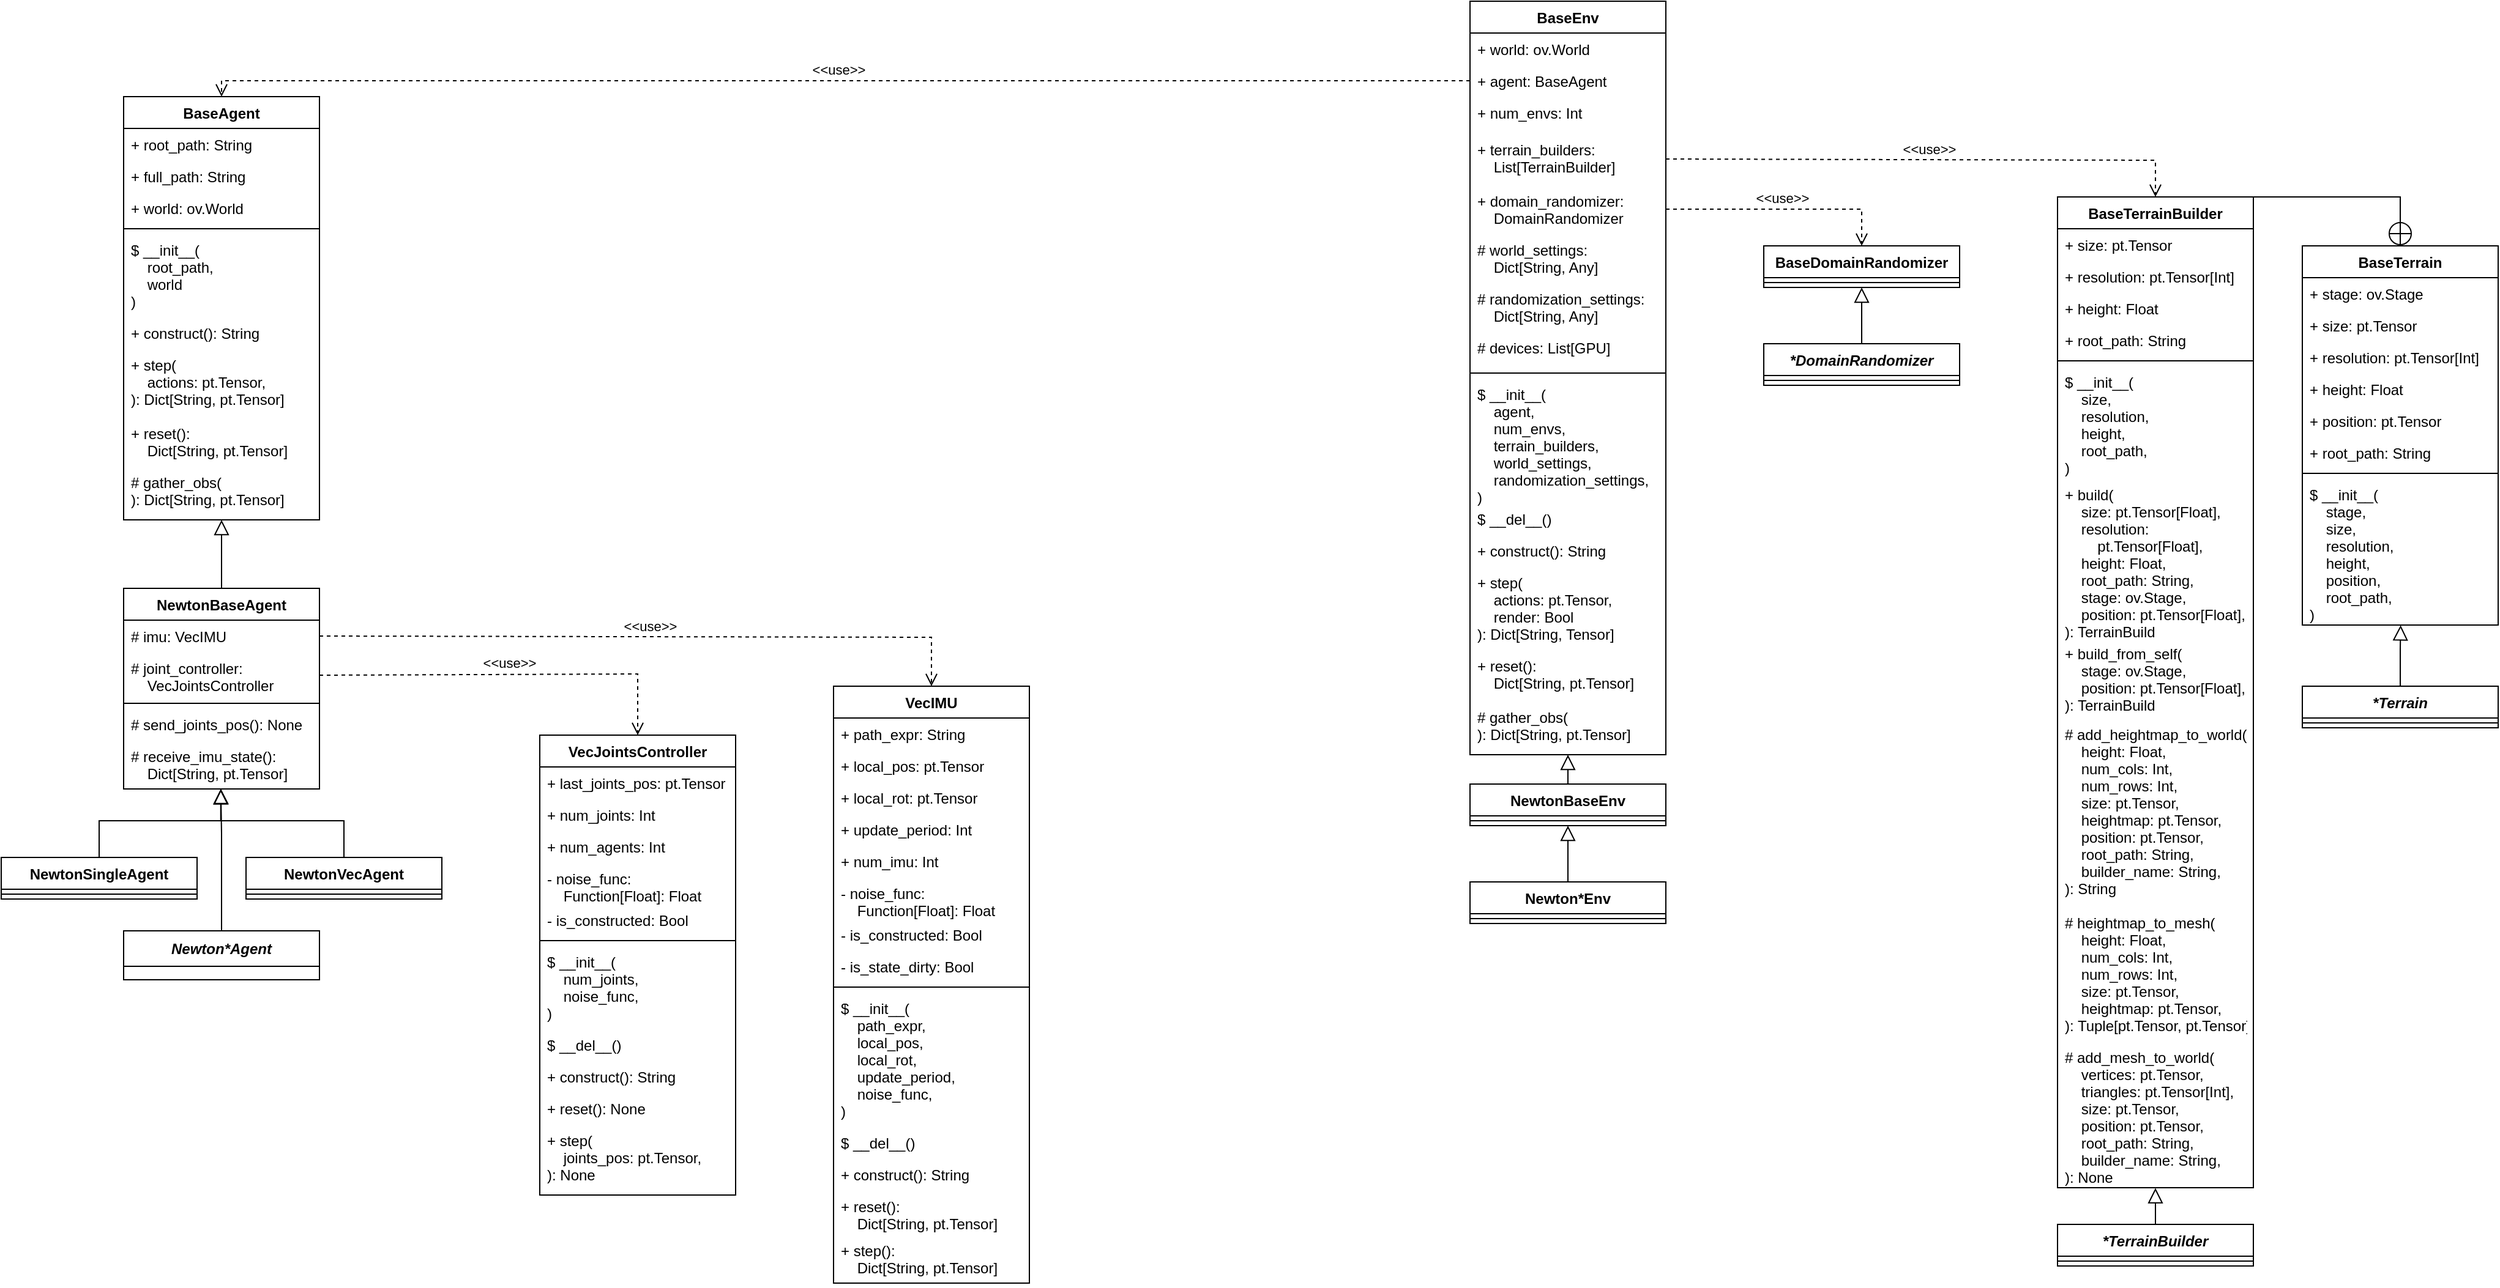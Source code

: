 <mxfile version="24.8.4">
  <diagram id="C5RBs43oDa-KdzZeNtuy" name="Page-1">
    <mxGraphModel dx="2200" dy="2326" grid="1" gridSize="10" guides="1" tooltips="1" connect="1" arrows="1" fold="1" page="1" pageScale="1" pageWidth="827" pageHeight="1169" math="0" shadow="0">
      <root>
        <mxCell id="WIyWlLk6GJQsqaUBKTNV-0" />
        <mxCell id="WIyWlLk6GJQsqaUBKTNV-1" parent="WIyWlLk6GJQsqaUBKTNV-0" />
        <mxCell id="zkfFHV4jXpPFQw0GAbJ--0" value="BaseAgent" style="swimlane;fontStyle=1;align=center;verticalAlign=top;childLayout=stackLayout;horizontal=1;startSize=26;horizontalStack=0;resizeParent=1;resizeLast=0;collapsible=1;marginBottom=0;rounded=0;shadow=0;strokeWidth=1;" parent="WIyWlLk6GJQsqaUBKTNV-1" vertex="1">
          <mxGeometry x="220" y="38" width="160" height="346" as="geometry">
            <mxRectangle x="230" y="140" width="160" height="26" as="alternateBounds" />
          </mxGeometry>
        </mxCell>
        <mxCell id="zkfFHV4jXpPFQw0GAbJ--1" value="+ root_path: String" style="text;align=left;verticalAlign=top;spacingLeft=4;spacingRight=4;overflow=hidden;rotatable=0;points=[[0,0.5],[1,0.5]];portConstraint=eastwest;" parent="zkfFHV4jXpPFQw0GAbJ--0" vertex="1">
          <mxGeometry y="26" width="160" height="26" as="geometry" />
        </mxCell>
        <mxCell id="zkfFHV4jXpPFQw0GAbJ--2" value="+ full_path: String" style="text;align=left;verticalAlign=top;spacingLeft=4;spacingRight=4;overflow=hidden;rotatable=0;points=[[0,0.5],[1,0.5]];portConstraint=eastwest;rounded=0;shadow=0;html=0;" parent="zkfFHV4jXpPFQw0GAbJ--0" vertex="1">
          <mxGeometry y="52" width="160" height="26" as="geometry" />
        </mxCell>
        <mxCell id="zkfFHV4jXpPFQw0GAbJ--3" value="+ world: ov.World" style="text;align=left;verticalAlign=top;spacingLeft=4;spacingRight=4;overflow=hidden;rotatable=0;points=[[0,0.5],[1,0.5]];portConstraint=eastwest;rounded=0;shadow=0;html=0;" parent="zkfFHV4jXpPFQw0GAbJ--0" vertex="1">
          <mxGeometry y="78" width="160" height="26" as="geometry" />
        </mxCell>
        <mxCell id="zkfFHV4jXpPFQw0GAbJ--4" value="" style="line;html=1;strokeWidth=1;align=left;verticalAlign=middle;spacingTop=-1;spacingLeft=3;spacingRight=3;rotatable=0;labelPosition=right;points=[];portConstraint=eastwest;" parent="zkfFHV4jXpPFQw0GAbJ--0" vertex="1">
          <mxGeometry y="104" width="160" height="8" as="geometry" />
        </mxCell>
        <mxCell id="zkfFHV4jXpPFQw0GAbJ--5" value="$ __init__(&#xa;    root_path, &#xa;    world&#xa;)" style="text;align=left;verticalAlign=top;spacingLeft=4;spacingRight=4;overflow=hidden;rotatable=0;points=[[0,0.5],[1,0.5]];portConstraint=eastwest;" parent="zkfFHV4jXpPFQw0GAbJ--0" vertex="1">
          <mxGeometry y="112" width="160" height="68" as="geometry" />
        </mxCell>
        <mxCell id="WYmgZ2lt331Zo_KYKc5n-0" value="+ construct(): String" style="text;align=left;verticalAlign=top;spacingLeft=4;spacingRight=4;overflow=hidden;rotatable=0;points=[[0,0.5],[1,0.5]];portConstraint=eastwest;" parent="zkfFHV4jXpPFQw0GAbJ--0" vertex="1">
          <mxGeometry y="180" width="160" height="26" as="geometry" />
        </mxCell>
        <mxCell id="WYmgZ2lt331Zo_KYKc5n-36" value="+ step(&#xa;    actions: pt.Tensor,&#xa;): Dict[String, pt.Tensor]" style="text;align=left;verticalAlign=top;spacingLeft=4;spacingRight=4;overflow=hidden;rotatable=0;points=[[0,0.5],[1,0.5]];portConstraint=eastwest;" parent="zkfFHV4jXpPFQw0GAbJ--0" vertex="1">
          <mxGeometry y="206" width="160" height="56" as="geometry" />
        </mxCell>
        <mxCell id="WYmgZ2lt331Zo_KYKc5n-35" value="+ reset(): &#xa;    Dict[String, pt.Tensor]" style="text;align=left;verticalAlign=top;spacingLeft=4;spacingRight=4;overflow=hidden;rotatable=0;points=[[0,0.5],[1,0.5]];portConstraint=eastwest;" parent="zkfFHV4jXpPFQw0GAbJ--0" vertex="1">
          <mxGeometry y="262" width="160" height="40" as="geometry" />
        </mxCell>
        <mxCell id="C2V4Gt5A_Fa9hkwZDNJC-0" value="# gather_obs(&#xa;): Dict[String, pt.Tensor]" style="text;align=left;verticalAlign=top;spacingLeft=4;spacingRight=4;overflow=hidden;rotatable=0;points=[[0,0.5],[1,0.5]];portConstraint=eastwest;" vertex="1" parent="zkfFHV4jXpPFQw0GAbJ--0">
          <mxGeometry y="302" width="160" height="44" as="geometry" />
        </mxCell>
        <mxCell id="zkfFHV4jXpPFQw0GAbJ--6" value="NewtonBaseAgent" style="swimlane;fontStyle=1;align=center;verticalAlign=top;childLayout=stackLayout;horizontal=1;startSize=26;horizontalStack=0;resizeParent=1;resizeLast=0;collapsible=1;marginBottom=0;rounded=0;shadow=0;strokeWidth=1;" parent="WIyWlLk6GJQsqaUBKTNV-1" vertex="1">
          <mxGeometry x="220" y="440" width="160" height="164" as="geometry">
            <mxRectangle x="130" y="380" width="160" height="26" as="alternateBounds" />
          </mxGeometry>
        </mxCell>
        <mxCell id="C2V4Gt5A_Fa9hkwZDNJC-16" value="# imu: VecIMU" style="text;align=left;verticalAlign=top;spacingLeft=4;spacingRight=4;overflow=hidden;rotatable=0;points=[[0,0.5],[1,0.5]];portConstraint=eastwest;" vertex="1" parent="zkfFHV4jXpPFQw0GAbJ--6">
          <mxGeometry y="26" width="160" height="26" as="geometry" />
        </mxCell>
        <mxCell id="C2V4Gt5A_Fa9hkwZDNJC-17" value="# joint_controller: &#xa;    VecJointsController" style="text;align=left;verticalAlign=top;spacingLeft=4;spacingRight=4;overflow=hidden;rotatable=0;points=[[0,0.5],[1,0.5]];portConstraint=eastwest;" vertex="1" parent="zkfFHV4jXpPFQw0GAbJ--6">
          <mxGeometry y="52" width="160" height="38" as="geometry" />
        </mxCell>
        <mxCell id="zkfFHV4jXpPFQw0GAbJ--9" value="" style="line;html=1;strokeWidth=1;align=left;verticalAlign=middle;spacingTop=-1;spacingLeft=3;spacingRight=3;rotatable=0;labelPosition=right;points=[];portConstraint=eastwest;" parent="zkfFHV4jXpPFQw0GAbJ--6" vertex="1">
          <mxGeometry y="90" width="160" height="8" as="geometry" />
        </mxCell>
        <mxCell id="C2V4Gt5A_Fa9hkwZDNJC-2" value="# send_joints_pos(): None" style="text;align=left;verticalAlign=top;spacingLeft=4;spacingRight=4;overflow=hidden;rotatable=0;points=[[0,0.5],[1,0.5]];portConstraint=eastwest;" vertex="1" parent="zkfFHV4jXpPFQw0GAbJ--6">
          <mxGeometry y="98" width="160" height="26" as="geometry" />
        </mxCell>
        <mxCell id="C2V4Gt5A_Fa9hkwZDNJC-3" value="# receive_imu_state(): &#xa;    Dict[String, pt.Tensor]" style="text;align=left;verticalAlign=top;spacingLeft=4;spacingRight=4;overflow=hidden;rotatable=0;points=[[0,0.5],[1,0.5]];portConstraint=eastwest;" vertex="1" parent="zkfFHV4jXpPFQw0GAbJ--6">
          <mxGeometry y="124" width="160" height="40" as="geometry" />
        </mxCell>
        <mxCell id="zkfFHV4jXpPFQw0GAbJ--12" value="" style="endArrow=block;endSize=10;endFill=0;shadow=0;strokeWidth=1;rounded=0;curved=0;edgeStyle=elbowEdgeStyle;elbow=vertical;" parent="WIyWlLk6GJQsqaUBKTNV-1" source="zkfFHV4jXpPFQw0GAbJ--6" target="zkfFHV4jXpPFQw0GAbJ--0" edge="1">
          <mxGeometry width="160" relative="1" as="geometry">
            <mxPoint x="200" y="203" as="sourcePoint" />
            <mxPoint x="200" y="203" as="targetPoint" />
          </mxGeometry>
        </mxCell>
        <mxCell id="zkfFHV4jXpPFQw0GAbJ--13" value="NewtonVecAgent" style="swimlane;fontStyle=1;align=center;verticalAlign=top;childLayout=stackLayout;horizontal=1;startSize=26;horizontalStack=0;resizeParent=1;resizeLast=0;collapsible=1;marginBottom=0;rounded=0;shadow=0;strokeWidth=1;" parent="WIyWlLk6GJQsqaUBKTNV-1" vertex="1">
          <mxGeometry x="320" y="660" width="160" height="34" as="geometry">
            <mxRectangle x="340" y="380" width="170" height="26" as="alternateBounds" />
          </mxGeometry>
        </mxCell>
        <mxCell id="zkfFHV4jXpPFQw0GAbJ--15" value="" style="line;html=1;strokeWidth=1;align=left;verticalAlign=middle;spacingTop=-1;spacingLeft=3;spacingRight=3;rotatable=0;labelPosition=right;points=[];portConstraint=eastwest;" parent="zkfFHV4jXpPFQw0GAbJ--13" vertex="1">
          <mxGeometry y="26" width="160" height="8" as="geometry" />
        </mxCell>
        <mxCell id="zkfFHV4jXpPFQw0GAbJ--16" value="" style="endArrow=block;endSize=10;endFill=0;shadow=0;strokeWidth=1;rounded=0;curved=0;edgeStyle=elbowEdgeStyle;elbow=vertical;entryX=0.497;entryY=0.995;entryDx=0;entryDy=0;entryPerimeter=0;exitX=0.5;exitY=0;exitDx=0;exitDy=0;" parent="WIyWlLk6GJQsqaUBKTNV-1" source="zkfFHV4jXpPFQw0GAbJ--13" target="C2V4Gt5A_Fa9hkwZDNJC-3" edge="1">
          <mxGeometry width="160" relative="1" as="geometry">
            <mxPoint x="210" y="373" as="sourcePoint" />
            <mxPoint x="290" y="550" as="targetPoint" />
            <Array as="points">
              <mxPoint x="350" y="630" />
            </Array>
          </mxGeometry>
        </mxCell>
        <mxCell id="WYmgZ2lt331Zo_KYKc5n-1" value="VecIMU" style="swimlane;fontStyle=1;align=center;verticalAlign=top;childLayout=stackLayout;horizontal=1;startSize=26;horizontalStack=0;resizeParent=1;resizeLast=0;collapsible=1;marginBottom=0;rounded=0;shadow=0;strokeWidth=1;" parent="WIyWlLk6GJQsqaUBKTNV-1" vertex="1">
          <mxGeometry x="800" y="520" width="160" height="488" as="geometry">
            <mxRectangle x="230" y="140" width="160" height="26" as="alternateBounds" />
          </mxGeometry>
        </mxCell>
        <mxCell id="WYmgZ2lt331Zo_KYKc5n-2" value="+ path_expr: String" style="text;align=left;verticalAlign=top;spacingLeft=4;spacingRight=4;overflow=hidden;rotatable=0;points=[[0,0.5],[1,0.5]];portConstraint=eastwest;" parent="WYmgZ2lt331Zo_KYKc5n-1" vertex="1">
          <mxGeometry y="26" width="160" height="26" as="geometry" />
        </mxCell>
        <mxCell id="WYmgZ2lt331Zo_KYKc5n-3" value="+ local_pos: pt.Tensor" style="text;align=left;verticalAlign=top;spacingLeft=4;spacingRight=4;overflow=hidden;rotatable=0;points=[[0,0.5],[1,0.5]];portConstraint=eastwest;rounded=0;shadow=0;html=0;" parent="WYmgZ2lt331Zo_KYKc5n-1" vertex="1">
          <mxGeometry y="52" width="160" height="26" as="geometry" />
        </mxCell>
        <mxCell id="WYmgZ2lt331Zo_KYKc5n-4" value="+ local_rot: pt.Tensor" style="text;align=left;verticalAlign=top;spacingLeft=4;spacingRight=4;overflow=hidden;rotatable=0;points=[[0,0.5],[1,0.5]];portConstraint=eastwest;rounded=0;shadow=0;html=0;" parent="WYmgZ2lt331Zo_KYKc5n-1" vertex="1">
          <mxGeometry y="78" width="160" height="26" as="geometry" />
        </mxCell>
        <mxCell id="WYmgZ2lt331Zo_KYKc5n-8" value="+ update_period: Int" style="text;align=left;verticalAlign=top;spacingLeft=4;spacingRight=4;overflow=hidden;rotatable=0;points=[[0,0.5],[1,0.5]];portConstraint=eastwest;rounded=0;shadow=0;html=0;" parent="WYmgZ2lt331Zo_KYKc5n-1" vertex="1">
          <mxGeometry y="104" width="160" height="26" as="geometry" />
        </mxCell>
        <mxCell id="WYmgZ2lt331Zo_KYKc5n-28" value="+ num_imu: Int" style="text;align=left;verticalAlign=top;spacingLeft=4;spacingRight=4;overflow=hidden;rotatable=0;points=[[0,0.5],[1,0.5]];portConstraint=eastwest;rounded=0;shadow=0;html=0;" parent="WYmgZ2lt331Zo_KYKc5n-1" vertex="1">
          <mxGeometry y="130" width="160" height="26" as="geometry" />
        </mxCell>
        <mxCell id="C2V4Gt5A_Fa9hkwZDNJC-56" value="- noise_func: &#xa;    Function[Float]: Float" style="text;align=left;verticalAlign=top;spacingLeft=4;spacingRight=4;overflow=hidden;rotatable=0;points=[[0,0.5],[1,0.5]];portConstraint=eastwest;rounded=0;shadow=0;html=0;" vertex="1" parent="WYmgZ2lt331Zo_KYKc5n-1">
          <mxGeometry y="156" width="160" height="34" as="geometry" />
        </mxCell>
        <mxCell id="WYmgZ2lt331Zo_KYKc5n-9" value="- is_constructed: Bool" style="text;align=left;verticalAlign=top;spacingLeft=4;spacingRight=4;overflow=hidden;rotatable=0;points=[[0,0.5],[1,0.5]];portConstraint=eastwest;rounded=0;shadow=0;html=0;" parent="WYmgZ2lt331Zo_KYKc5n-1" vertex="1">
          <mxGeometry y="190" width="160" height="26" as="geometry" />
        </mxCell>
        <mxCell id="C2V4Gt5A_Fa9hkwZDNJC-7" value="- is_state_dirty: Bool" style="text;align=left;verticalAlign=top;spacingLeft=4;spacingRight=4;overflow=hidden;rotatable=0;points=[[0,0.5],[1,0.5]];portConstraint=eastwest;rounded=0;shadow=0;html=0;" vertex="1" parent="WYmgZ2lt331Zo_KYKc5n-1">
          <mxGeometry y="216" width="160" height="26" as="geometry" />
        </mxCell>
        <mxCell id="WYmgZ2lt331Zo_KYKc5n-5" value="" style="line;html=1;strokeWidth=1;align=left;verticalAlign=middle;spacingTop=-1;spacingLeft=3;spacingRight=3;rotatable=0;labelPosition=right;points=[];portConstraint=eastwest;" parent="WYmgZ2lt331Zo_KYKc5n-1" vertex="1">
          <mxGeometry y="242" width="160" height="8" as="geometry" />
        </mxCell>
        <mxCell id="WYmgZ2lt331Zo_KYKc5n-6" value="$ __init__(&#xa;    path_expr, &#xa;    local_pos, &#xa;    local_rot,&#xa;    update_period,&#xa;    noise_func,&#xa;)" style="text;align=left;verticalAlign=top;spacingLeft=4;spacingRight=4;overflow=hidden;rotatable=0;points=[[0,0.5],[1,0.5]];portConstraint=eastwest;" parent="WYmgZ2lt331Zo_KYKc5n-1" vertex="1">
          <mxGeometry y="250" width="160" height="110" as="geometry" />
        </mxCell>
        <mxCell id="WYmgZ2lt331Zo_KYKc5n-10" value="$ __del__()" style="text;align=left;verticalAlign=top;spacingLeft=4;spacingRight=4;overflow=hidden;rotatable=0;points=[[0,0.5],[1,0.5]];portConstraint=eastwest;" parent="WYmgZ2lt331Zo_KYKc5n-1" vertex="1">
          <mxGeometry y="360" width="160" height="26" as="geometry" />
        </mxCell>
        <mxCell id="WYmgZ2lt331Zo_KYKc5n-11" value="+ construct(): String" style="text;align=left;verticalAlign=top;spacingLeft=4;spacingRight=4;overflow=hidden;rotatable=0;points=[[0,0.5],[1,0.5]];portConstraint=eastwest;" parent="WYmgZ2lt331Zo_KYKc5n-1" vertex="1">
          <mxGeometry y="386" width="160" height="26" as="geometry" />
        </mxCell>
        <mxCell id="WYmgZ2lt331Zo_KYKc5n-7" value="+ reset(): &#xa;    Dict[String, pt.Tensor]" style="text;align=left;verticalAlign=top;spacingLeft=4;spacingRight=4;overflow=hidden;rotatable=0;points=[[0,0.5],[1,0.5]];portConstraint=eastwest;" parent="WYmgZ2lt331Zo_KYKc5n-1" vertex="1">
          <mxGeometry y="412" width="160" height="36" as="geometry" />
        </mxCell>
        <mxCell id="WYmgZ2lt331Zo_KYKc5n-12" value="+ step(): &#xa;    Dict[String, pt.Tensor]" style="text;align=left;verticalAlign=top;spacingLeft=4;spacingRight=4;overflow=hidden;rotatable=0;points=[[0,0.5],[1,0.5]];portConstraint=eastwest;" parent="WYmgZ2lt331Zo_KYKc5n-1" vertex="1">
          <mxGeometry y="448" width="160" height="40" as="geometry" />
        </mxCell>
        <mxCell id="WYmgZ2lt331Zo_KYKc5n-13" value="VecJointsController" style="swimlane;fontStyle=1;align=center;verticalAlign=top;childLayout=stackLayout;horizontal=1;startSize=26;horizontalStack=0;resizeParent=1;resizeLast=0;collapsible=1;marginBottom=0;rounded=0;shadow=0;strokeWidth=1;" parent="WIyWlLk6GJQsqaUBKTNV-1" vertex="1">
          <mxGeometry x="560" y="560" width="160" height="376" as="geometry">
            <mxRectangle x="950" y="110" width="160" height="26" as="alternateBounds" />
          </mxGeometry>
        </mxCell>
        <mxCell id="WYmgZ2lt331Zo_KYKc5n-25" value="+ last_joints_pos: pt.Tensor" style="text;align=left;verticalAlign=top;spacingLeft=4;spacingRight=4;overflow=hidden;rotatable=0;points=[[0,0.5],[1,0.5]];portConstraint=eastwest;rounded=0;shadow=0;html=0;" parent="WYmgZ2lt331Zo_KYKc5n-13" vertex="1">
          <mxGeometry y="26" width="160" height="26" as="geometry" />
        </mxCell>
        <mxCell id="WYmgZ2lt331Zo_KYKc5n-26" value="+ num_joints: Int" style="text;align=left;verticalAlign=top;spacingLeft=4;spacingRight=4;overflow=hidden;rotatable=0;points=[[0,0.5],[1,0.5]];portConstraint=eastwest;rounded=0;shadow=0;html=0;" parent="WYmgZ2lt331Zo_KYKc5n-13" vertex="1">
          <mxGeometry y="52" width="160" height="26" as="geometry" />
        </mxCell>
        <mxCell id="WYmgZ2lt331Zo_KYKc5n-29" value="+ num_agents: Int" style="text;align=left;verticalAlign=top;spacingLeft=4;spacingRight=4;overflow=hidden;rotatable=0;points=[[0,0.5],[1,0.5]];portConstraint=eastwest;rounded=0;shadow=0;html=0;" parent="WYmgZ2lt331Zo_KYKc5n-13" vertex="1">
          <mxGeometry y="78" width="160" height="26" as="geometry" />
        </mxCell>
        <mxCell id="C2V4Gt5A_Fa9hkwZDNJC-57" value="- noise_func: &#xa;    Function[Float]: Float" style="text;align=left;verticalAlign=top;spacingLeft=4;spacingRight=4;overflow=hidden;rotatable=0;points=[[0,0.5],[1,0.5]];portConstraint=eastwest;rounded=0;shadow=0;html=0;" vertex="1" parent="WYmgZ2lt331Zo_KYKc5n-13">
          <mxGeometry y="104" width="160" height="34" as="geometry" />
        </mxCell>
        <mxCell id="WYmgZ2lt331Zo_KYKc5n-18" value="- is_constructed: Bool" style="text;align=left;verticalAlign=top;spacingLeft=4;spacingRight=4;overflow=hidden;rotatable=0;points=[[0,0.5],[1,0.5]];portConstraint=eastwest;rounded=0;shadow=0;html=0;" parent="WYmgZ2lt331Zo_KYKc5n-13" vertex="1">
          <mxGeometry y="138" width="160" height="26" as="geometry" />
        </mxCell>
        <mxCell id="WYmgZ2lt331Zo_KYKc5n-19" value="" style="line;html=1;strokeWidth=1;align=left;verticalAlign=middle;spacingTop=-1;spacingLeft=3;spacingRight=3;rotatable=0;labelPosition=right;points=[];portConstraint=eastwest;" parent="WYmgZ2lt331Zo_KYKc5n-13" vertex="1">
          <mxGeometry y="164" width="160" height="8" as="geometry" />
        </mxCell>
        <mxCell id="WYmgZ2lt331Zo_KYKc5n-20" value="$ __init__(&#xa;    num_joints,&#xa;    noise_func,&#xa;)" style="text;align=left;verticalAlign=top;spacingLeft=4;spacingRight=4;overflow=hidden;rotatable=0;points=[[0,0.5],[1,0.5]];portConstraint=eastwest;" parent="WYmgZ2lt331Zo_KYKc5n-13" vertex="1">
          <mxGeometry y="172" width="160" height="68" as="geometry" />
        </mxCell>
        <mxCell id="WYmgZ2lt331Zo_KYKc5n-21" value="$ __del__()" style="text;align=left;verticalAlign=top;spacingLeft=4;spacingRight=4;overflow=hidden;rotatable=0;points=[[0,0.5],[1,0.5]];portConstraint=eastwest;" parent="WYmgZ2lt331Zo_KYKc5n-13" vertex="1">
          <mxGeometry y="240" width="160" height="26" as="geometry" />
        </mxCell>
        <mxCell id="WYmgZ2lt331Zo_KYKc5n-22" value="+ construct(): String" style="text;align=left;verticalAlign=top;spacingLeft=4;spacingRight=4;overflow=hidden;rotatable=0;points=[[0,0.5],[1,0.5]];portConstraint=eastwest;" parent="WYmgZ2lt331Zo_KYKc5n-13" vertex="1">
          <mxGeometry y="266" width="160" height="26" as="geometry" />
        </mxCell>
        <mxCell id="WYmgZ2lt331Zo_KYKc5n-23" value="+ reset(): None" style="text;align=left;verticalAlign=top;spacingLeft=4;spacingRight=4;overflow=hidden;rotatable=0;points=[[0,0.5],[1,0.5]];portConstraint=eastwest;" parent="WYmgZ2lt331Zo_KYKc5n-13" vertex="1">
          <mxGeometry y="292" width="160" height="26" as="geometry" />
        </mxCell>
        <mxCell id="WYmgZ2lt331Zo_KYKc5n-24" value="+ step(&#xa;    joints_pos: pt.Tensor,&#xa;): None" style="text;align=left;verticalAlign=top;spacingLeft=4;spacingRight=4;overflow=hidden;rotatable=0;points=[[0,0.5],[1,0.5]];portConstraint=eastwest;" parent="WYmgZ2lt331Zo_KYKc5n-13" vertex="1">
          <mxGeometry y="318" width="160" height="58" as="geometry" />
        </mxCell>
        <mxCell id="C2V4Gt5A_Fa9hkwZDNJC-9" value="NewtonSingleAgent" style="swimlane;fontStyle=1;align=center;verticalAlign=top;childLayout=stackLayout;horizontal=1;startSize=26;horizontalStack=0;resizeParent=1;resizeLast=0;collapsible=1;marginBottom=0;rounded=0;shadow=0;strokeWidth=1;" vertex="1" parent="WIyWlLk6GJQsqaUBKTNV-1">
          <mxGeometry x="120" y="660" width="160" height="34" as="geometry">
            <mxRectangle x="340" y="380" width="170" height="26" as="alternateBounds" />
          </mxGeometry>
        </mxCell>
        <mxCell id="C2V4Gt5A_Fa9hkwZDNJC-10" value="" style="line;html=1;strokeWidth=1;align=left;verticalAlign=middle;spacingTop=-1;spacingLeft=3;spacingRight=3;rotatable=0;labelPosition=right;points=[];portConstraint=eastwest;" vertex="1" parent="C2V4Gt5A_Fa9hkwZDNJC-9">
          <mxGeometry y="26" width="160" height="8" as="geometry" />
        </mxCell>
        <mxCell id="C2V4Gt5A_Fa9hkwZDNJC-15" value="" style="endArrow=block;endSize=10;endFill=0;shadow=0;strokeWidth=1;rounded=0;curved=0;edgeStyle=elbowEdgeStyle;elbow=vertical;exitX=0.5;exitY=0;exitDx=0;exitDy=0;entryX=0.496;entryY=1.003;entryDx=0;entryDy=0;entryPerimeter=0;" edge="1" parent="WIyWlLk6GJQsqaUBKTNV-1" source="C2V4Gt5A_Fa9hkwZDNJC-9" target="C2V4Gt5A_Fa9hkwZDNJC-3">
          <mxGeometry width="160" relative="1" as="geometry">
            <mxPoint x="410" y="610" as="sourcePoint" />
            <mxPoint x="270" y="560" as="targetPoint" />
            <Array as="points">
              <mxPoint x="250" y="630" />
            </Array>
          </mxGeometry>
        </mxCell>
        <mxCell id="C2V4Gt5A_Fa9hkwZDNJC-21" value="&amp;lt;&amp;lt;use&amp;gt;&amp;gt;" style="endArrow=open;startArrow=none;endFill=0;startFill=0;endSize=8;html=1;verticalAlign=bottom;dashed=1;labelBackgroundColor=none;rounded=0;exitX=1;exitY=0.5;exitDx=0;exitDy=0;entryX=0.5;entryY=0;entryDx=0;entryDy=0;" edge="1" parent="WIyWlLk6GJQsqaUBKTNV-1" source="C2V4Gt5A_Fa9hkwZDNJC-16" target="WYmgZ2lt331Zo_KYKc5n-1">
          <mxGeometry width="160" relative="1" as="geometry">
            <mxPoint x="580" y="470" as="sourcePoint" />
            <mxPoint x="740" y="470" as="targetPoint" />
            <Array as="points">
              <mxPoint x="880" y="480" />
            </Array>
          </mxGeometry>
        </mxCell>
        <mxCell id="C2V4Gt5A_Fa9hkwZDNJC-22" value="&amp;lt;&amp;lt;use&amp;gt;&amp;gt;" style="endArrow=open;startArrow=none;endFill=0;startFill=0;endSize=8;html=1;verticalAlign=bottom;dashed=1;labelBackgroundColor=none;rounded=0;exitX=1;exitY=0.5;exitDx=0;exitDy=0;entryX=0.5;entryY=0;entryDx=0;entryDy=0;" edge="1" parent="WIyWlLk6GJQsqaUBKTNV-1" source="C2V4Gt5A_Fa9hkwZDNJC-17" target="WYmgZ2lt331Zo_KYKc5n-13">
          <mxGeometry width="160" relative="1" as="geometry">
            <mxPoint x="390" y="489" as="sourcePoint" />
            <mxPoint x="890" y="530" as="targetPoint" />
            <Array as="points">
              <mxPoint x="640" y="510" />
            </Array>
          </mxGeometry>
        </mxCell>
        <mxCell id="C2V4Gt5A_Fa9hkwZDNJC-23" value="&lt;i&gt;Newton*Agent&lt;/i&gt;" style="swimlane;fontStyle=1;align=center;verticalAlign=middle;childLayout=stackLayout;horizontal=1;startSize=29;horizontalStack=0;resizeParent=1;resizeParentMax=0;resizeLast=0;collapsible=0;marginBottom=0;html=1;whiteSpace=wrap;" vertex="1" parent="WIyWlLk6GJQsqaUBKTNV-1">
          <mxGeometry x="220" y="720" width="160" height="40" as="geometry" />
        </mxCell>
        <mxCell id="C2V4Gt5A_Fa9hkwZDNJC-26" value="" style="endArrow=block;endSize=10;endFill=0;shadow=0;strokeWidth=1;rounded=0;curved=0;edgeStyle=elbowEdgeStyle;elbow=vertical;exitX=0.5;exitY=0;exitDx=0;exitDy=0;entryX=0.496;entryY=1.002;entryDx=0;entryDy=0;entryPerimeter=0;" edge="1" parent="WIyWlLk6GJQsqaUBKTNV-1" source="C2V4Gt5A_Fa9hkwZDNJC-23" target="C2V4Gt5A_Fa9hkwZDNJC-3">
          <mxGeometry width="160" relative="1" as="geometry">
            <mxPoint x="210" y="670" as="sourcePoint" />
            <mxPoint x="309" y="614" as="targetPoint" />
            <Array as="points">
              <mxPoint x="260" y="640" />
            </Array>
          </mxGeometry>
        </mxCell>
        <mxCell id="C2V4Gt5A_Fa9hkwZDNJC-27" value="BaseEnv" style="swimlane;fontStyle=1;align=center;verticalAlign=top;childLayout=stackLayout;horizontal=1;startSize=26;horizontalStack=0;resizeParent=1;resizeLast=0;collapsible=1;marginBottom=0;rounded=0;shadow=0;strokeWidth=1;" vertex="1" parent="WIyWlLk6GJQsqaUBKTNV-1">
          <mxGeometry x="1320" y="-40" width="160" height="616" as="geometry">
            <mxRectangle x="230" y="140" width="160" height="26" as="alternateBounds" />
          </mxGeometry>
        </mxCell>
        <mxCell id="C2V4Gt5A_Fa9hkwZDNJC-30" value="+ world: ov.World" style="text;align=left;verticalAlign=top;spacingLeft=4;spacingRight=4;overflow=hidden;rotatable=0;points=[[0,0.5],[1,0.5]];portConstraint=eastwest;rounded=0;shadow=0;html=0;" vertex="1" parent="C2V4Gt5A_Fa9hkwZDNJC-27">
          <mxGeometry y="26" width="160" height="26" as="geometry" />
        </mxCell>
        <mxCell id="C2V4Gt5A_Fa9hkwZDNJC-37" value="+ agent: BaseAgent" style="text;align=left;verticalAlign=top;spacingLeft=4;spacingRight=4;overflow=hidden;rotatable=0;points=[[0,0.5],[1,0.5]];portConstraint=eastwest;rounded=0;shadow=0;html=0;" vertex="1" parent="C2V4Gt5A_Fa9hkwZDNJC-27">
          <mxGeometry y="52" width="160" height="26" as="geometry" />
        </mxCell>
        <mxCell id="C2V4Gt5A_Fa9hkwZDNJC-40" value="+ num_envs: Int" style="text;align=left;verticalAlign=top;spacingLeft=4;spacingRight=4;overflow=hidden;rotatable=0;points=[[0,0.5],[1,0.5]];portConstraint=eastwest;rounded=0;shadow=0;html=0;" vertex="1" parent="C2V4Gt5A_Fa9hkwZDNJC-27">
          <mxGeometry y="78" width="160" height="30" as="geometry" />
        </mxCell>
        <mxCell id="C2V4Gt5A_Fa9hkwZDNJC-28" value="+ terrain_builders: &#xa;    List[TerrainBuilder]" style="text;align=left;verticalAlign=top;spacingLeft=4;spacingRight=4;overflow=hidden;rotatable=0;points=[[0,0.5],[1,0.5]];portConstraint=eastwest;" vertex="1" parent="C2V4Gt5A_Fa9hkwZDNJC-27">
          <mxGeometry y="108" width="160" height="42" as="geometry" />
        </mxCell>
        <mxCell id="C2V4Gt5A_Fa9hkwZDNJC-29" value="+ domain_randomizer:&#xa;    DomainRandomizer&#xa;" style="text;align=left;verticalAlign=top;spacingLeft=4;spacingRight=4;overflow=hidden;rotatable=0;points=[[0,0.5],[1,0.5]];portConstraint=eastwest;rounded=0;shadow=0;html=0;" vertex="1" parent="C2V4Gt5A_Fa9hkwZDNJC-27">
          <mxGeometry y="150" width="160" height="40" as="geometry" />
        </mxCell>
        <mxCell id="C2V4Gt5A_Fa9hkwZDNJC-38" value="# world_settings:&#xa;    Dict[String, Any]" style="text;align=left;verticalAlign=top;spacingLeft=4;spacingRight=4;overflow=hidden;rotatable=0;points=[[0,0.5],[1,0.5]];portConstraint=eastwest;rounded=0;shadow=0;html=0;" vertex="1" parent="C2V4Gt5A_Fa9hkwZDNJC-27">
          <mxGeometry y="190" width="160" height="40" as="geometry" />
        </mxCell>
        <mxCell id="C2V4Gt5A_Fa9hkwZDNJC-39" value="# randomization_settings:&#xa;    Dict[String, Any]" style="text;align=left;verticalAlign=top;spacingLeft=4;spacingRight=4;overflow=hidden;rotatable=0;points=[[0,0.5],[1,0.5]];portConstraint=eastwest;rounded=0;shadow=0;html=0;" vertex="1" parent="C2V4Gt5A_Fa9hkwZDNJC-27">
          <mxGeometry y="230" width="160" height="40" as="geometry" />
        </mxCell>
        <mxCell id="C2V4Gt5A_Fa9hkwZDNJC-41" value="# devices: List[GPU]" style="text;align=left;verticalAlign=top;spacingLeft=4;spacingRight=4;overflow=hidden;rotatable=0;points=[[0,0.5],[1,0.5]];portConstraint=eastwest;rounded=0;shadow=0;html=0;" vertex="1" parent="C2V4Gt5A_Fa9hkwZDNJC-27">
          <mxGeometry y="270" width="160" height="30" as="geometry" />
        </mxCell>
        <mxCell id="C2V4Gt5A_Fa9hkwZDNJC-31" value="" style="line;html=1;strokeWidth=1;align=left;verticalAlign=middle;spacingTop=-1;spacingLeft=3;spacingRight=3;rotatable=0;labelPosition=right;points=[];portConstraint=eastwest;" vertex="1" parent="C2V4Gt5A_Fa9hkwZDNJC-27">
          <mxGeometry y="300" width="160" height="8" as="geometry" />
        </mxCell>
        <mxCell id="C2V4Gt5A_Fa9hkwZDNJC-32" value="$ __init__(&#xa;    agent,&#xa;    num_envs, &#xa;    terrain_builders, &#xa;    world_settings, &#xa;    randomization_settings,&#xa;)" style="text;align=left;verticalAlign=top;spacingLeft=4;spacingRight=4;overflow=hidden;rotatable=0;points=[[0,0.5],[1,0.5]];portConstraint=eastwest;" vertex="1" parent="C2V4Gt5A_Fa9hkwZDNJC-27">
          <mxGeometry y="308" width="160" height="102" as="geometry" />
        </mxCell>
        <mxCell id="C2V4Gt5A_Fa9hkwZDNJC-55" value="$ __del__()" style="text;align=left;verticalAlign=top;spacingLeft=4;spacingRight=4;overflow=hidden;rotatable=0;points=[[0,0.5],[1,0.5]];portConstraint=eastwest;" vertex="1" parent="C2V4Gt5A_Fa9hkwZDNJC-27">
          <mxGeometry y="410" width="160" height="26" as="geometry" />
        </mxCell>
        <mxCell id="C2V4Gt5A_Fa9hkwZDNJC-33" value="+ construct(): String" style="text;align=left;verticalAlign=top;spacingLeft=4;spacingRight=4;overflow=hidden;rotatable=0;points=[[0,0.5],[1,0.5]];portConstraint=eastwest;" vertex="1" parent="C2V4Gt5A_Fa9hkwZDNJC-27">
          <mxGeometry y="436" width="160" height="26" as="geometry" />
        </mxCell>
        <mxCell id="C2V4Gt5A_Fa9hkwZDNJC-34" value="+ step(&#xa;    actions: pt.Tensor,&#xa;    render: Bool&#xa;): Dict[String, Tensor]" style="text;align=left;verticalAlign=top;spacingLeft=4;spacingRight=4;overflow=hidden;rotatable=0;points=[[0,0.5],[1,0.5]];portConstraint=eastwest;" vertex="1" parent="C2V4Gt5A_Fa9hkwZDNJC-27">
          <mxGeometry y="462" width="160" height="68" as="geometry" />
        </mxCell>
        <mxCell id="C2V4Gt5A_Fa9hkwZDNJC-35" value="+ reset(): &#xa;    Dict[String, pt.Tensor]" style="text;align=left;verticalAlign=top;spacingLeft=4;spacingRight=4;overflow=hidden;rotatable=0;points=[[0,0.5],[1,0.5]];portConstraint=eastwest;" vertex="1" parent="C2V4Gt5A_Fa9hkwZDNJC-27">
          <mxGeometry y="530" width="160" height="42" as="geometry" />
        </mxCell>
        <mxCell id="C2V4Gt5A_Fa9hkwZDNJC-36" value="# gather_obs(&#xa;): Dict[String, pt.Tensor]" style="text;align=left;verticalAlign=top;spacingLeft=4;spacingRight=4;overflow=hidden;rotatable=0;points=[[0,0.5],[1,0.5]];portConstraint=eastwest;" vertex="1" parent="C2V4Gt5A_Fa9hkwZDNJC-27">
          <mxGeometry y="572" width="160" height="44" as="geometry" />
        </mxCell>
        <mxCell id="C2V4Gt5A_Fa9hkwZDNJC-43" value="&amp;lt;&amp;lt;use&amp;gt;&amp;gt;" style="endArrow=open;startArrow=none;endFill=0;startFill=0;endSize=8;html=1;verticalAlign=bottom;dashed=1;labelBackgroundColor=none;rounded=0;exitX=0;exitY=0.5;exitDx=0;exitDy=0;entryX=0.5;entryY=0;entryDx=0;entryDy=0;" edge="1" parent="WIyWlLk6GJQsqaUBKTNV-1" source="C2V4Gt5A_Fa9hkwZDNJC-37" target="zkfFHV4jXpPFQw0GAbJ--0">
          <mxGeometry width="160" relative="1" as="geometry">
            <mxPoint x="390" y="489" as="sourcePoint" />
            <mxPoint x="890" y="530" as="targetPoint" />
            <Array as="points">
              <mxPoint x="300" y="25" />
            </Array>
          </mxGeometry>
        </mxCell>
        <mxCell id="C2V4Gt5A_Fa9hkwZDNJC-44" value="BaseTerrainBuilder" style="swimlane;fontStyle=1;align=center;verticalAlign=top;childLayout=stackLayout;horizontal=1;startSize=26;horizontalStack=0;resizeParent=1;resizeLast=0;collapsible=1;marginBottom=0;rounded=0;shadow=0;strokeWidth=1;" vertex="1" parent="WIyWlLk6GJQsqaUBKTNV-1">
          <mxGeometry x="1800" y="120" width="160" height="810" as="geometry">
            <mxRectangle x="950" y="110" width="160" height="26" as="alternateBounds" />
          </mxGeometry>
        </mxCell>
        <mxCell id="C2V4Gt5A_Fa9hkwZDNJC-45" value="+ size: pt.Tensor" style="text;align=left;verticalAlign=top;spacingLeft=4;spacingRight=4;overflow=hidden;rotatable=0;points=[[0,0.5],[1,0.5]];portConstraint=eastwest;rounded=0;shadow=0;html=0;" vertex="1" parent="C2V4Gt5A_Fa9hkwZDNJC-44">
          <mxGeometry y="26" width="160" height="26" as="geometry" />
        </mxCell>
        <mxCell id="C2V4Gt5A_Fa9hkwZDNJC-46" value="+ resolution: pt.Tensor[Int]" style="text;align=left;verticalAlign=top;spacingLeft=4;spacingRight=4;overflow=hidden;rotatable=0;points=[[0,0.5],[1,0.5]];portConstraint=eastwest;rounded=0;shadow=0;html=0;" vertex="1" parent="C2V4Gt5A_Fa9hkwZDNJC-44">
          <mxGeometry y="52" width="160" height="26" as="geometry" />
        </mxCell>
        <mxCell id="C2V4Gt5A_Fa9hkwZDNJC-58" value="+ height: Float" style="text;align=left;verticalAlign=top;spacingLeft=4;spacingRight=4;overflow=hidden;rotatable=0;points=[[0,0.5],[1,0.5]];portConstraint=eastwest;rounded=0;shadow=0;html=0;" vertex="1" parent="C2V4Gt5A_Fa9hkwZDNJC-44">
          <mxGeometry y="78" width="160" height="26" as="geometry" />
        </mxCell>
        <mxCell id="C2V4Gt5A_Fa9hkwZDNJC-59" value="+ root_path: String" style="text;align=left;verticalAlign=top;spacingLeft=4;spacingRight=4;overflow=hidden;rotatable=0;points=[[0,0.5],[1,0.5]];portConstraint=eastwest;rounded=0;shadow=0;html=0;" vertex="1" parent="C2V4Gt5A_Fa9hkwZDNJC-44">
          <mxGeometry y="104" width="160" height="26" as="geometry" />
        </mxCell>
        <mxCell id="C2V4Gt5A_Fa9hkwZDNJC-49" value="" style="line;html=1;strokeWidth=1;align=left;verticalAlign=middle;spacingTop=-1;spacingLeft=3;spacingRight=3;rotatable=0;labelPosition=right;points=[];portConstraint=eastwest;" vertex="1" parent="C2V4Gt5A_Fa9hkwZDNJC-44">
          <mxGeometry y="130" width="160" height="8" as="geometry" />
        </mxCell>
        <mxCell id="C2V4Gt5A_Fa9hkwZDNJC-50" value="$ __init__(&#xa;    size,&#xa;    resolution,&#xa;    height,&#xa;    root_path,&#xa;)" style="text;align=left;verticalAlign=top;spacingLeft=4;spacingRight=4;overflow=hidden;rotatable=0;points=[[0,0.5],[1,0.5]];portConstraint=eastwest;" vertex="1" parent="C2V4Gt5A_Fa9hkwZDNJC-44">
          <mxGeometry y="138" width="160" height="92" as="geometry" />
        </mxCell>
        <mxCell id="C2V4Gt5A_Fa9hkwZDNJC-53" value="+ build(&#xa;    size: pt.Tensor[Float],&#xa;    resolution: &#xa;        pt.Tensor[Float],&#xa;    height: Float,&#xa;    root_path: String,&#xa;    stage: ov.Stage,&#xa;    position: pt.Tensor[Float],&#xa;): TerrainBuild" style="text;align=left;verticalAlign=top;spacingLeft=4;spacingRight=4;overflow=hidden;rotatable=0;points=[[0,0.5],[1,0.5]];portConstraint=eastwest;" vertex="1" parent="C2V4Gt5A_Fa9hkwZDNJC-44">
          <mxGeometry y="230" width="160" height="130" as="geometry" />
        </mxCell>
        <mxCell id="C2V4Gt5A_Fa9hkwZDNJC-52" value="+ build_from_self(&#xa;    stage: ov.Stage, &#xa;    position: pt.Tensor[Float],&#xa;): TerrainBuild" style="text;align=left;verticalAlign=top;spacingLeft=4;spacingRight=4;overflow=hidden;rotatable=0;points=[[0,0.5],[1,0.5]];portConstraint=eastwest;" vertex="1" parent="C2V4Gt5A_Fa9hkwZDNJC-44">
          <mxGeometry y="360" width="160" height="66" as="geometry" />
        </mxCell>
        <mxCell id="C2V4Gt5A_Fa9hkwZDNJC-54" value="# add_heightmap_to_world(&#xa;    height: Float,&#xa;    num_cols: Int,&#xa;    num_rows: Int,&#xa;    size: pt.Tensor,&#xa;    heightmap: pt.Tensor,&#xa;    position: pt.Tensor,&#xa;    root_path: String,&#xa;    builder_name: String,&#xa;): String" style="text;align=left;verticalAlign=top;spacingLeft=4;spacingRight=4;overflow=hidden;rotatable=0;points=[[0,0.5],[1,0.5]];portConstraint=eastwest;" vertex="1" parent="C2V4Gt5A_Fa9hkwZDNJC-44">
          <mxGeometry y="426" width="160" height="154" as="geometry" />
        </mxCell>
        <mxCell id="C2V4Gt5A_Fa9hkwZDNJC-60" value="# heightmap_to_mesh(&#xa;    height: Float,&#xa;    num_cols: Int,&#xa;    num_rows: Int,&#xa;    size: pt.Tensor,&#xa;    heightmap: pt.Tensor,&#xa;): Tuple[pt.Tensor, pt.Tensor]" style="text;align=left;verticalAlign=top;spacingLeft=4;spacingRight=4;overflow=hidden;rotatable=0;points=[[0,0.5],[1,0.5]];portConstraint=eastwest;" vertex="1" parent="C2V4Gt5A_Fa9hkwZDNJC-44">
          <mxGeometry y="580" width="160" height="110" as="geometry" />
        </mxCell>
        <mxCell id="C2V4Gt5A_Fa9hkwZDNJC-61" value="# add_mesh_to_world(&#xa;    vertices: pt.Tensor,&#xa;    triangles: pt.Tensor[Int],&#xa;    size: pt.Tensor,&#xa;    position: pt.Tensor,&#xa;    root_path: String,&#xa;    builder_name: String,&#xa;): None" style="text;align=left;verticalAlign=top;spacingLeft=4;spacingRight=4;overflow=hidden;rotatable=0;points=[[0,0.5],[1,0.5]];portConstraint=eastwest;" vertex="1" parent="C2V4Gt5A_Fa9hkwZDNJC-44">
          <mxGeometry y="690" width="160" height="120" as="geometry" />
        </mxCell>
        <mxCell id="C2V4Gt5A_Fa9hkwZDNJC-62" value="BaseTerrain" style="swimlane;fontStyle=1;align=center;verticalAlign=top;childLayout=stackLayout;horizontal=1;startSize=26;horizontalStack=0;resizeParent=1;resizeLast=0;collapsible=1;marginBottom=0;rounded=0;shadow=0;strokeWidth=1;" vertex="1" parent="WIyWlLk6GJQsqaUBKTNV-1">
          <mxGeometry x="2000" y="160" width="160" height="310" as="geometry">
            <mxRectangle x="950" y="110" width="160" height="26" as="alternateBounds" />
          </mxGeometry>
        </mxCell>
        <mxCell id="C2V4Gt5A_Fa9hkwZDNJC-74" value="+ stage: ov.Stage" style="text;align=left;verticalAlign=top;spacingLeft=4;spacingRight=4;overflow=hidden;rotatable=0;points=[[0,0.5],[1,0.5]];portConstraint=eastwest;rounded=0;shadow=0;html=0;" vertex="1" parent="C2V4Gt5A_Fa9hkwZDNJC-62">
          <mxGeometry y="26" width="160" height="26" as="geometry" />
        </mxCell>
        <mxCell id="C2V4Gt5A_Fa9hkwZDNJC-63" value="+ size: pt.Tensor" style="text;align=left;verticalAlign=top;spacingLeft=4;spacingRight=4;overflow=hidden;rotatable=0;points=[[0,0.5],[1,0.5]];portConstraint=eastwest;rounded=0;shadow=0;html=0;" vertex="1" parent="C2V4Gt5A_Fa9hkwZDNJC-62">
          <mxGeometry y="52" width="160" height="26" as="geometry" />
        </mxCell>
        <mxCell id="C2V4Gt5A_Fa9hkwZDNJC-64" value="+ resolution: pt.Tensor[Int]" style="text;align=left;verticalAlign=top;spacingLeft=4;spacingRight=4;overflow=hidden;rotatable=0;points=[[0,0.5],[1,0.5]];portConstraint=eastwest;rounded=0;shadow=0;html=0;" vertex="1" parent="C2V4Gt5A_Fa9hkwZDNJC-62">
          <mxGeometry y="78" width="160" height="26" as="geometry" />
        </mxCell>
        <mxCell id="C2V4Gt5A_Fa9hkwZDNJC-65" value="+ height: Float" style="text;align=left;verticalAlign=top;spacingLeft=4;spacingRight=4;overflow=hidden;rotatable=0;points=[[0,0.5],[1,0.5]];portConstraint=eastwest;rounded=0;shadow=0;html=0;" vertex="1" parent="C2V4Gt5A_Fa9hkwZDNJC-62">
          <mxGeometry y="104" width="160" height="26" as="geometry" />
        </mxCell>
        <mxCell id="C2V4Gt5A_Fa9hkwZDNJC-75" value="+ position: pt.Tensor" style="text;align=left;verticalAlign=top;spacingLeft=4;spacingRight=4;overflow=hidden;rotatable=0;points=[[0,0.5],[1,0.5]];portConstraint=eastwest;rounded=0;shadow=0;html=0;" vertex="1" parent="C2V4Gt5A_Fa9hkwZDNJC-62">
          <mxGeometry y="130" width="160" height="26" as="geometry" />
        </mxCell>
        <mxCell id="C2V4Gt5A_Fa9hkwZDNJC-66" value="+ root_path: String" style="text;align=left;verticalAlign=top;spacingLeft=4;spacingRight=4;overflow=hidden;rotatable=0;points=[[0,0.5],[1,0.5]];portConstraint=eastwest;rounded=0;shadow=0;html=0;" vertex="1" parent="C2V4Gt5A_Fa9hkwZDNJC-62">
          <mxGeometry y="156" width="160" height="26" as="geometry" />
        </mxCell>
        <mxCell id="C2V4Gt5A_Fa9hkwZDNJC-67" value="" style="line;html=1;strokeWidth=1;align=left;verticalAlign=middle;spacingTop=-1;spacingLeft=3;spacingRight=3;rotatable=0;labelPosition=right;points=[];portConstraint=eastwest;" vertex="1" parent="C2V4Gt5A_Fa9hkwZDNJC-62">
          <mxGeometry y="182" width="160" height="8" as="geometry" />
        </mxCell>
        <mxCell id="C2V4Gt5A_Fa9hkwZDNJC-68" value="$ __init__(&#xa;    stage,&#xa;    size,&#xa;    resolution,&#xa;    height,&#xa;    position,&#xa;    root_path,&#xa;)" style="text;align=left;verticalAlign=top;spacingLeft=4;spacingRight=4;overflow=hidden;rotatable=0;points=[[0,0.5],[1,0.5]];portConstraint=eastwest;" vertex="1" parent="C2V4Gt5A_Fa9hkwZDNJC-62">
          <mxGeometry y="190" width="160" height="120" as="geometry" />
        </mxCell>
        <mxCell id="C2V4Gt5A_Fa9hkwZDNJC-76" value="" style="endArrow=circlePlus;startArrow=none;endFill=0;startFill=0;endSize=8;html=1;labelBackgroundColor=none;rounded=0;exitX=1;exitY=0;exitDx=0;exitDy=0;entryX=0.5;entryY=0;entryDx=0;entryDy=0;" edge="1" parent="WIyWlLk6GJQsqaUBKTNV-1" source="C2V4Gt5A_Fa9hkwZDNJC-44" target="C2V4Gt5A_Fa9hkwZDNJC-62">
          <mxGeometry width="160" relative="1" as="geometry">
            <mxPoint x="1390" y="1020" as="sourcePoint" />
            <mxPoint x="1600" y="770" as="targetPoint" />
            <Array as="points">
              <mxPoint x="2080" y="120" />
            </Array>
          </mxGeometry>
        </mxCell>
        <mxCell id="C2V4Gt5A_Fa9hkwZDNJC-77" value="&amp;lt;&amp;lt;use&amp;gt;&amp;gt;" style="endArrow=open;startArrow=none;endFill=0;startFill=0;endSize=8;html=1;verticalAlign=bottom;dashed=1;labelBackgroundColor=none;rounded=0;entryX=0.5;entryY=0;entryDx=0;entryDy=0;exitX=1;exitY=0.5;exitDx=0;exitDy=0;" edge="1" parent="WIyWlLk6GJQsqaUBKTNV-1" source="C2V4Gt5A_Fa9hkwZDNJC-28" target="C2V4Gt5A_Fa9hkwZDNJC-44">
          <mxGeometry width="160" relative="1" as="geometry">
            <mxPoint x="1550" y="20" as="sourcePoint" />
            <mxPoint x="1850" y="60" as="targetPoint" />
            <Array as="points">
              <mxPoint x="1880" y="90" />
            </Array>
          </mxGeometry>
        </mxCell>
        <mxCell id="C2V4Gt5A_Fa9hkwZDNJC-78" value="BaseDomainRandomizer" style="swimlane;fontStyle=1;align=center;verticalAlign=top;childLayout=stackLayout;horizontal=1;startSize=26;horizontalStack=0;resizeParent=1;resizeLast=0;collapsible=1;marginBottom=0;rounded=0;shadow=0;strokeWidth=1;" vertex="1" parent="WIyWlLk6GJQsqaUBKTNV-1">
          <mxGeometry x="1560" y="160" width="160" height="34" as="geometry">
            <mxRectangle x="950" y="110" width="160" height="26" as="alternateBounds" />
          </mxGeometry>
        </mxCell>
        <mxCell id="C2V4Gt5A_Fa9hkwZDNJC-85" value="" style="line;html=1;strokeWidth=1;align=left;verticalAlign=middle;spacingTop=-1;spacingLeft=3;spacingRight=3;rotatable=0;labelPosition=right;points=[];portConstraint=eastwest;" vertex="1" parent="C2V4Gt5A_Fa9hkwZDNJC-78">
          <mxGeometry y="26" width="160" height="8" as="geometry" />
        </mxCell>
        <mxCell id="C2V4Gt5A_Fa9hkwZDNJC-87" value="&amp;lt;&amp;lt;use&amp;gt;&amp;gt;" style="endArrow=open;startArrow=none;endFill=0;startFill=0;endSize=8;html=1;verticalAlign=bottom;dashed=1;labelBackgroundColor=none;rounded=0;entryX=0.5;entryY=0;entryDx=0;entryDy=0;exitX=1;exitY=0.5;exitDx=0;exitDy=0;" edge="1" parent="WIyWlLk6GJQsqaUBKTNV-1" source="C2V4Gt5A_Fa9hkwZDNJC-29" target="C2V4Gt5A_Fa9hkwZDNJC-78">
          <mxGeometry width="160" relative="1" as="geometry">
            <mxPoint x="1490" y="99" as="sourcePoint" />
            <mxPoint x="1890" y="130" as="targetPoint" />
            <Array as="points">
              <mxPoint x="1640" y="130" />
            </Array>
          </mxGeometry>
        </mxCell>
        <mxCell id="C2V4Gt5A_Fa9hkwZDNJC-88" value="*Terrain" style="swimlane;fontStyle=3;align=center;verticalAlign=top;childLayout=stackLayout;horizontal=1;startSize=26;horizontalStack=0;resizeParent=1;resizeLast=0;collapsible=1;marginBottom=0;rounded=0;shadow=0;strokeWidth=1;" vertex="1" parent="WIyWlLk6GJQsqaUBKTNV-1">
          <mxGeometry x="2000" y="520" width="160" height="34" as="geometry">
            <mxRectangle x="950" y="110" width="160" height="26" as="alternateBounds" />
          </mxGeometry>
        </mxCell>
        <mxCell id="C2V4Gt5A_Fa9hkwZDNJC-95" value="" style="line;html=1;strokeWidth=1;align=left;verticalAlign=middle;spacingTop=-1;spacingLeft=3;spacingRight=3;rotatable=0;labelPosition=right;points=[];portConstraint=eastwest;" vertex="1" parent="C2V4Gt5A_Fa9hkwZDNJC-88">
          <mxGeometry y="26" width="160" height="8" as="geometry" />
        </mxCell>
        <mxCell id="C2V4Gt5A_Fa9hkwZDNJC-97" value="" style="endArrow=block;endSize=10;endFill=0;shadow=0;strokeWidth=1;rounded=0;curved=0;edgeStyle=elbowEdgeStyle;elbow=vertical;exitX=0.5;exitY=0;exitDx=0;exitDy=0;entryX=0.502;entryY=1.001;entryDx=0;entryDy=0;entryPerimeter=0;" edge="1" parent="WIyWlLk6GJQsqaUBKTNV-1" source="C2V4Gt5A_Fa9hkwZDNJC-88" target="C2V4Gt5A_Fa9hkwZDNJC-68">
          <mxGeometry width="160" relative="1" as="geometry">
            <mxPoint x="1481" y="1320" as="sourcePoint" />
            <mxPoint x="1480" y="1204" as="targetPoint" />
            <Array as="points">
              <mxPoint x="2080" y="490" />
            </Array>
          </mxGeometry>
        </mxCell>
        <mxCell id="C2V4Gt5A_Fa9hkwZDNJC-99" value="*TerrainBuilder" style="swimlane;fontStyle=3;align=center;verticalAlign=top;childLayout=stackLayout;horizontal=1;startSize=26;horizontalStack=0;resizeParent=1;resizeLast=0;collapsible=1;marginBottom=0;rounded=0;shadow=0;strokeWidth=1;" vertex="1" parent="WIyWlLk6GJQsqaUBKTNV-1">
          <mxGeometry x="1800" y="960" width="160" height="34" as="geometry">
            <mxRectangle x="950" y="110" width="160" height="26" as="alternateBounds" />
          </mxGeometry>
        </mxCell>
        <mxCell id="C2V4Gt5A_Fa9hkwZDNJC-100" value="" style="line;html=1;strokeWidth=1;align=left;verticalAlign=middle;spacingTop=-1;spacingLeft=3;spacingRight=3;rotatable=0;labelPosition=right;points=[];portConstraint=eastwest;" vertex="1" parent="C2V4Gt5A_Fa9hkwZDNJC-99">
          <mxGeometry y="26" width="160" height="8" as="geometry" />
        </mxCell>
        <mxCell id="C2V4Gt5A_Fa9hkwZDNJC-101" value="" style="endArrow=block;endSize=10;endFill=0;shadow=0;strokeWidth=1;rounded=0;curved=0;edgeStyle=elbowEdgeStyle;elbow=vertical;exitX=0.5;exitY=0;exitDx=0;exitDy=0;entryX=0.5;entryY=1.002;entryDx=0;entryDy=0;entryPerimeter=0;" edge="1" parent="WIyWlLk6GJQsqaUBKTNV-1" source="C2V4Gt5A_Fa9hkwZDNJC-99" target="C2V4Gt5A_Fa9hkwZDNJC-61">
          <mxGeometry width="160" relative="1" as="geometry">
            <mxPoint x="1879.75" y="1080" as="sourcePoint" />
            <mxPoint x="1879.75" y="1030" as="targetPoint" />
            <Array as="points">
              <mxPoint x="1880" y="950" />
            </Array>
          </mxGeometry>
        </mxCell>
        <mxCell id="C2V4Gt5A_Fa9hkwZDNJC-102" value="*DomainRandomizer" style="swimlane;fontStyle=3;align=center;verticalAlign=top;childLayout=stackLayout;horizontal=1;startSize=26;horizontalStack=0;resizeParent=1;resizeLast=0;collapsible=1;marginBottom=0;rounded=0;shadow=0;strokeWidth=1;" vertex="1" parent="WIyWlLk6GJQsqaUBKTNV-1">
          <mxGeometry x="1560" y="240" width="160" height="34" as="geometry">
            <mxRectangle x="950" y="110" width="160" height="26" as="alternateBounds" />
          </mxGeometry>
        </mxCell>
        <mxCell id="C2V4Gt5A_Fa9hkwZDNJC-103" value="" style="line;html=1;strokeWidth=1;align=left;verticalAlign=middle;spacingTop=-1;spacingLeft=3;spacingRight=3;rotatable=0;labelPosition=right;points=[];portConstraint=eastwest;" vertex="1" parent="C2V4Gt5A_Fa9hkwZDNJC-102">
          <mxGeometry y="26" width="160" height="8" as="geometry" />
        </mxCell>
        <mxCell id="C2V4Gt5A_Fa9hkwZDNJC-104" value="" style="endArrow=block;endSize=10;endFill=0;shadow=0;strokeWidth=1;rounded=0;curved=0;edgeStyle=elbowEdgeStyle;elbow=vertical;exitX=0.5;exitY=0;exitDx=0;exitDy=0;entryX=0.5;entryY=1;entryDx=0;entryDy=0;" edge="1" parent="WIyWlLk6GJQsqaUBKTNV-1" source="C2V4Gt5A_Fa9hkwZDNJC-102" target="C2V4Gt5A_Fa9hkwZDNJC-78">
          <mxGeometry width="160" relative="1" as="geometry">
            <mxPoint x="1620" y="340" as="sourcePoint" />
            <mxPoint x="1620" y="290" as="targetPoint" />
            <Array as="points">
              <mxPoint x="1640" y="220" />
            </Array>
          </mxGeometry>
        </mxCell>
        <mxCell id="C2V4Gt5A_Fa9hkwZDNJC-105" value="NewtonBaseEnv" style="swimlane;fontStyle=1;align=center;verticalAlign=top;childLayout=stackLayout;horizontal=1;startSize=26;horizontalStack=0;resizeParent=1;resizeLast=0;collapsible=1;marginBottom=0;rounded=0;shadow=0;strokeWidth=1;" vertex="1" parent="WIyWlLk6GJQsqaUBKTNV-1">
          <mxGeometry x="1320" y="600" width="160" height="34" as="geometry">
            <mxRectangle x="950" y="110" width="160" height="26" as="alternateBounds" />
          </mxGeometry>
        </mxCell>
        <mxCell id="C2V4Gt5A_Fa9hkwZDNJC-106" value="" style="line;html=1;strokeWidth=1;align=left;verticalAlign=middle;spacingTop=-1;spacingLeft=3;spacingRight=3;rotatable=0;labelPosition=right;points=[];portConstraint=eastwest;" vertex="1" parent="C2V4Gt5A_Fa9hkwZDNJC-105">
          <mxGeometry y="26" width="160" height="8" as="geometry" />
        </mxCell>
        <mxCell id="C2V4Gt5A_Fa9hkwZDNJC-107" value="" style="endArrow=block;endSize=10;endFill=0;shadow=0;strokeWidth=1;rounded=0;curved=0;edgeStyle=elbowEdgeStyle;elbow=vertical;exitX=0.5;exitY=0;exitDx=0;exitDy=0;entryX=0.5;entryY=1;entryDx=0;entryDy=0;" edge="1" parent="WIyWlLk6GJQsqaUBKTNV-1" source="C2V4Gt5A_Fa9hkwZDNJC-105" target="C2V4Gt5A_Fa9hkwZDNJC-27">
          <mxGeometry width="160" relative="1" as="geometry">
            <mxPoint x="1490" y="606" as="sourcePoint" />
            <mxPoint x="1490" y="560" as="targetPoint" />
            <Array as="points">
              <mxPoint x="1400" y="590" />
            </Array>
          </mxGeometry>
        </mxCell>
        <mxCell id="C2V4Gt5A_Fa9hkwZDNJC-108" value="Newton*Env" style="swimlane;fontStyle=1;align=center;verticalAlign=top;childLayout=stackLayout;horizontal=1;startSize=26;horizontalStack=0;resizeParent=1;resizeLast=0;collapsible=1;marginBottom=0;rounded=0;shadow=0;strokeWidth=1;" vertex="1" parent="WIyWlLk6GJQsqaUBKTNV-1">
          <mxGeometry x="1320" y="680" width="160" height="34" as="geometry">
            <mxRectangle x="950" y="110" width="160" height="26" as="alternateBounds" />
          </mxGeometry>
        </mxCell>
        <mxCell id="C2V4Gt5A_Fa9hkwZDNJC-109" value="" style="line;html=1;strokeWidth=1;align=left;verticalAlign=middle;spacingTop=-1;spacingLeft=3;spacingRight=3;rotatable=0;labelPosition=right;points=[];portConstraint=eastwest;" vertex="1" parent="C2V4Gt5A_Fa9hkwZDNJC-108">
          <mxGeometry y="26" width="160" height="8" as="geometry" />
        </mxCell>
        <mxCell id="C2V4Gt5A_Fa9hkwZDNJC-110" value="" style="endArrow=block;endSize=10;endFill=0;shadow=0;strokeWidth=1;rounded=0;curved=0;edgeStyle=elbowEdgeStyle;elbow=vertical;exitX=0.5;exitY=0;exitDx=0;exitDy=0;entryX=0.5;entryY=1;entryDx=0;entryDy=0;" edge="1" parent="WIyWlLk6GJQsqaUBKTNV-1" source="C2V4Gt5A_Fa9hkwZDNJC-108" target="C2V4Gt5A_Fa9hkwZDNJC-105">
          <mxGeometry width="160" relative="1" as="geometry">
            <mxPoint x="1399.76" y="674" as="sourcePoint" />
            <mxPoint x="1399.76" y="650" as="targetPoint" />
            <Array as="points">
              <mxPoint x="1399.76" y="664" />
            </Array>
          </mxGeometry>
        </mxCell>
      </root>
    </mxGraphModel>
  </diagram>
</mxfile>
